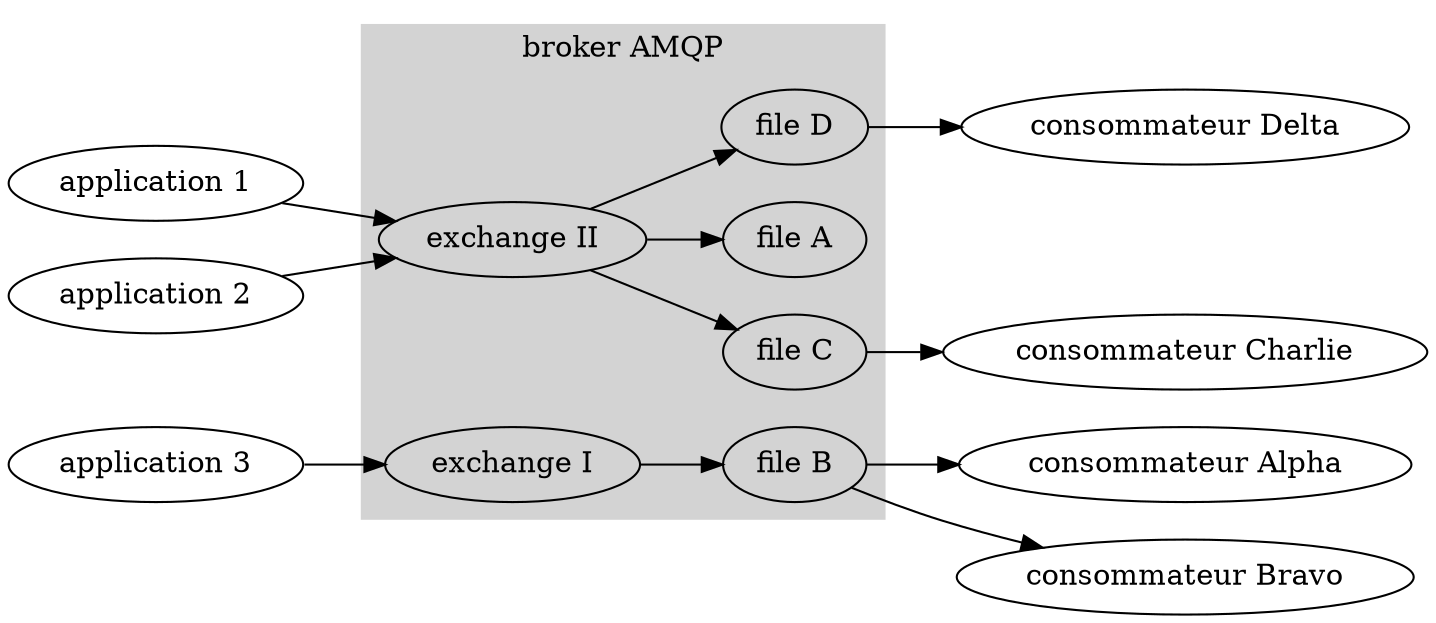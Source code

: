 digraph {
    rankdir=LR;

    // Expéditeurs
    app_a1[label="application 1"];
    app_a2[label="application 2"];

    app_b1[label="application 3"];

    // Point d'échange
    ex_a[label="exchange I"];
    ex_b[label="exchange II"];

    // Files d'attente
    q_a[label="file A"];
    q_b[label="file B"];
    q_c[label="file C"];
    q_d[label="file D"];

    // Consommateur
    c_a[label="consommateur Alpha"];
    c_b[label="consommateur Bravo"];
    c_c[label="consommateur Charlie"];
    c_d[label="consommateur Delta"];

    subgraph cluster_0 {
        style=filled;
        color=lightgrey;
        label="broker AMQP";
        {ex_a} -> {q_b;};
        {ex_b} -> {q_a; q_c; q_d};
    }

    // Liens entrées
    {app_a1; app_a2 } -> {ex_b};
    {app_b1; } -> {ex_a};

    // Liens sorties
    q_b -> c_a;
    q_b -> c_b;
    q_c -> c_c;
    q_d -> c_d;
}
